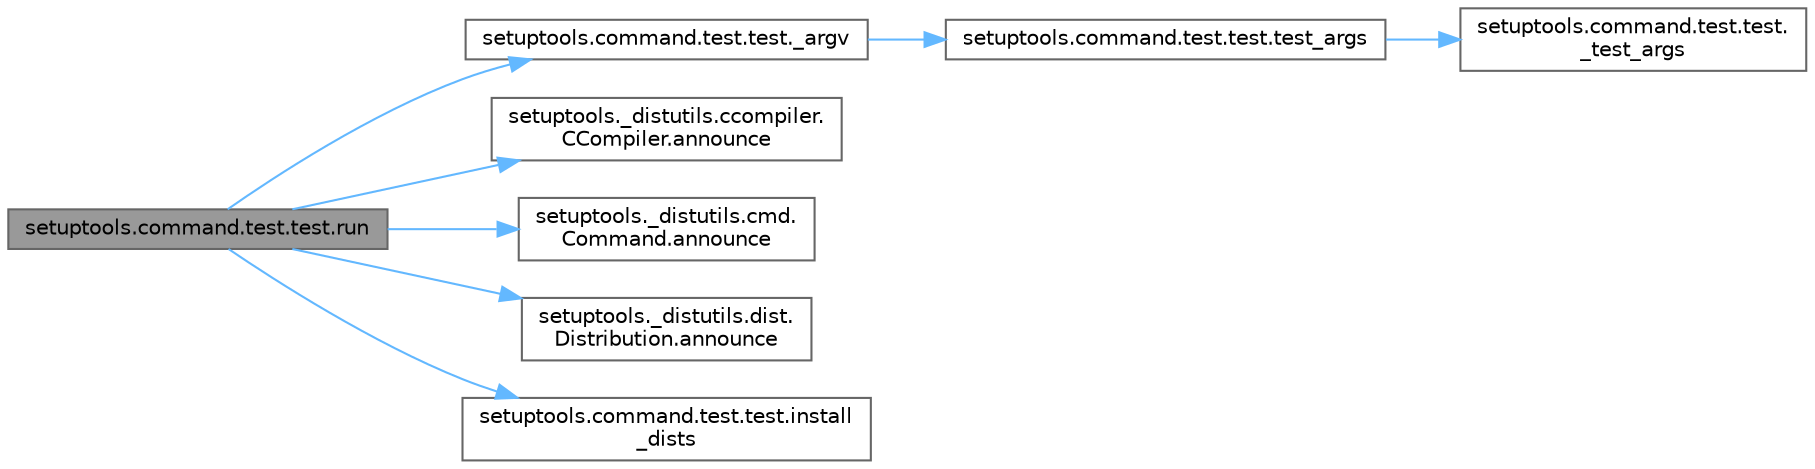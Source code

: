digraph "setuptools.command.test.test.run"
{
 // LATEX_PDF_SIZE
  bgcolor="transparent";
  edge [fontname=Helvetica,fontsize=10,labelfontname=Helvetica,labelfontsize=10];
  node [fontname=Helvetica,fontsize=10,shape=box,height=0.2,width=0.4];
  rankdir="LR";
  Node1 [id="Node000001",label="setuptools.command.test.test.run",height=0.2,width=0.4,color="gray40", fillcolor="grey60", style="filled", fontcolor="black",tooltip=" "];
  Node1 -> Node2 [id="edge1_Node000001_Node000002",color="steelblue1",style="solid",tooltip=" "];
  Node2 [id="Node000002",label="setuptools.command.test.test._argv",height=0.2,width=0.4,color="grey40", fillcolor="white", style="filled",URL="$classsetuptools_1_1command_1_1test_1_1test.html#a3b520c5a7679a8bc9fc6a29db216ebe8",tooltip=" "];
  Node2 -> Node3 [id="edge2_Node000002_Node000003",color="steelblue1",style="solid",tooltip=" "];
  Node3 [id="Node000003",label="setuptools.command.test.test.test_args",height=0.2,width=0.4,color="grey40", fillcolor="white", style="filled",URL="$classsetuptools_1_1command_1_1test_1_1test.html#a4f7d2a176ddb34199d0b7549d7f7807d",tooltip=" "];
  Node3 -> Node4 [id="edge3_Node000003_Node000004",color="steelblue1",style="solid",tooltip=" "];
  Node4 [id="Node000004",label="setuptools.command.test.test.\l_test_args",height=0.2,width=0.4,color="grey40", fillcolor="white", style="filled",URL="$classsetuptools_1_1command_1_1test_1_1test.html#a013c2ba35c55f053b718918cd69eaac1",tooltip=" "];
  Node1 -> Node5 [id="edge4_Node000001_Node000005",color="steelblue1",style="solid",tooltip=" "];
  Node5 [id="Node000005",label="setuptools._distutils.ccompiler.\lCCompiler.announce",height=0.2,width=0.4,color="grey40", fillcolor="white", style="filled",URL="$classsetuptools_1_1__distutils_1_1ccompiler_1_1_c_compiler.html#aa3b135cbc701542ede506cb2cc429352",tooltip=" "];
  Node1 -> Node6 [id="edge5_Node000001_Node000006",color="steelblue1",style="solid",tooltip=" "];
  Node6 [id="Node000006",label="setuptools._distutils.cmd.\lCommand.announce",height=0.2,width=0.4,color="grey40", fillcolor="white", style="filled",URL="$classsetuptools_1_1__distutils_1_1cmd_1_1_command.html#a617e96c97815818788bf22ed34f932bd",tooltip=" "];
  Node1 -> Node7 [id="edge6_Node000001_Node000007",color="steelblue1",style="solid",tooltip=" "];
  Node7 [id="Node000007",label="setuptools._distutils.dist.\lDistribution.announce",height=0.2,width=0.4,color="grey40", fillcolor="white", style="filled",URL="$classsetuptools_1_1__distutils_1_1dist_1_1_distribution.html#a09eaa94f176e458f16a7ef67678bf91f",tooltip=" "];
  Node1 -> Node8 [id="edge7_Node000001_Node000008",color="steelblue1",style="solid",tooltip=" "];
  Node8 [id="Node000008",label="setuptools.command.test.test.install\l_dists",height=0.2,width=0.4,color="grey40", fillcolor="white", style="filled",URL="$classsetuptools_1_1command_1_1test_1_1test.html#a29b74215e7ce275c0f51e7c9f2d1de97",tooltip=" "];
}

